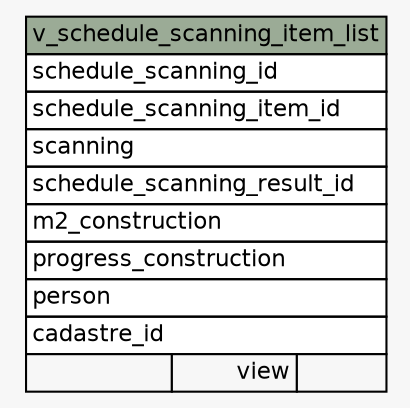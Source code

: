 // dot 2.38.0 on Linux 4.10.0-32-generic
digraph "v_schedule_scanning_item_list" {
  graph [
    rankdir="RL"
    bgcolor="#f7f7f7"
  ];
  node [
    fontname="Helvetica"
    fontsize="11"
    shape="plaintext"
  ];
  edge [
    arrowsize="0.8"
  ];
  "v_schedule_scanning_item_list" [
    label=<
    <TABLE BORDER="0" CELLBORDER="1" CELLSPACING="0" BGCOLOR="#ffffff">
      <TR><TD PORT="v_schedule_scanning_item_list.heading" COLSPAN="3" BGCOLOR="#9bab96" ALIGN="CENTER">v_schedule_scanning_item_list</TD></TR>
      <TR><TD PORT="schedule_scanning_id" COLSPAN="3" ALIGN="LEFT">schedule_scanning_id</TD></TR>
      <TR><TD PORT="schedule_scanning_item_id" COLSPAN="3" ALIGN="LEFT">schedule_scanning_item_id</TD></TR>
      <TR><TD PORT="scanning" COLSPAN="3" ALIGN="LEFT">scanning</TD></TR>
      <TR><TD PORT="schedule_scanning_result_id" COLSPAN="3" ALIGN="LEFT">schedule_scanning_result_id</TD></TR>
      <TR><TD PORT="m2_construction" COLSPAN="3" ALIGN="LEFT">m2_construction</TD></TR>
      <TR><TD PORT="progress_construction" COLSPAN="3" ALIGN="LEFT">progress_construction</TD></TR>
      <TR><TD PORT="person" COLSPAN="3" ALIGN="LEFT">person</TD></TR>
      <TR><TD PORT="cadastre_id" COLSPAN="3" ALIGN="LEFT">cadastre_id</TD></TR>
      <TR><TD ALIGN="LEFT" BGCOLOR="#f7f7f7">  </TD><TD ALIGN="RIGHT" BGCOLOR="#f7f7f7">view</TD><TD ALIGN="RIGHT" BGCOLOR="#f7f7f7">  </TD></TR>
    </TABLE>>
    URL="tables/v_schedule_scanning_item_list.html#"
    tooltip="v_schedule_scanning_item_list"
  ];
}
